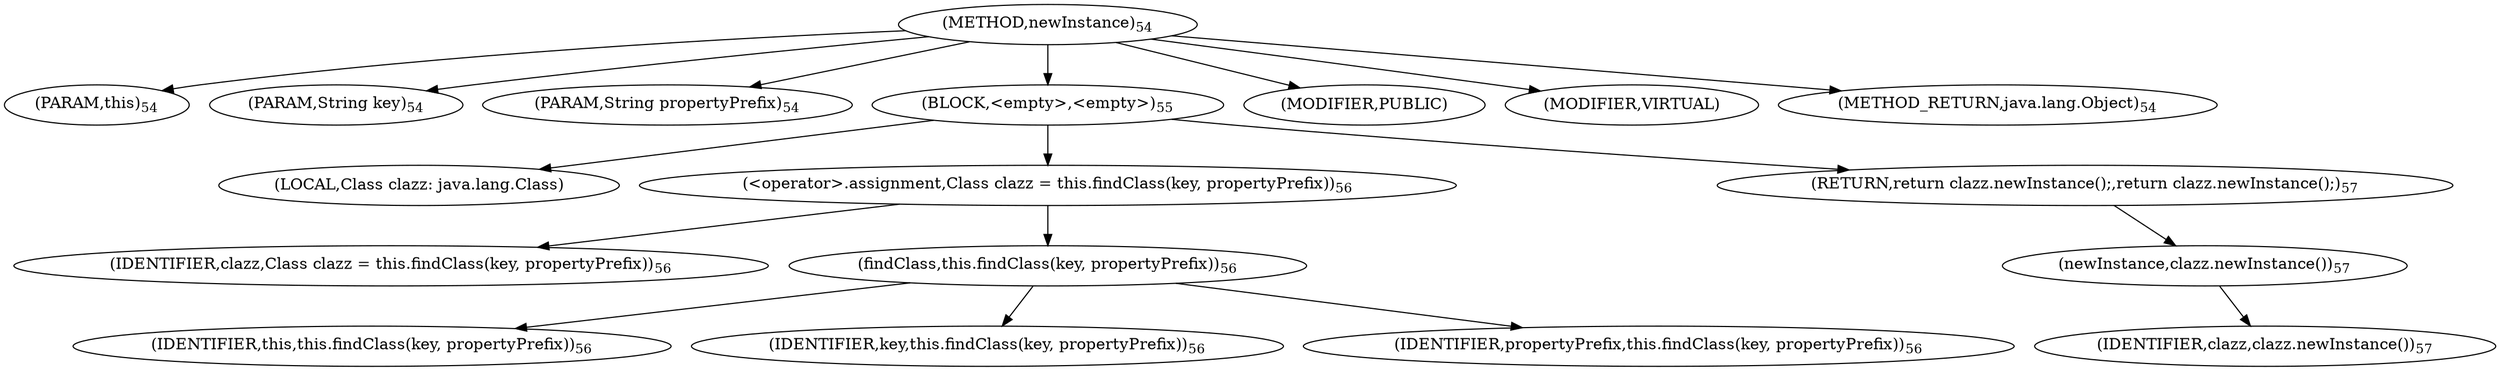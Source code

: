 digraph "newInstance" {  
"107" [label = <(METHOD,newInstance)<SUB>54</SUB>> ]
"10" [label = <(PARAM,this)<SUB>54</SUB>> ]
"108" [label = <(PARAM,String key)<SUB>54</SUB>> ]
"109" [label = <(PARAM,String propertyPrefix)<SUB>54</SUB>> ]
"110" [label = <(BLOCK,&lt;empty&gt;,&lt;empty&gt;)<SUB>55</SUB>> ]
"111" [label = <(LOCAL,Class clazz: java.lang.Class)> ]
"112" [label = <(&lt;operator&gt;.assignment,Class clazz = this.findClass(key, propertyPrefix))<SUB>56</SUB>> ]
"113" [label = <(IDENTIFIER,clazz,Class clazz = this.findClass(key, propertyPrefix))<SUB>56</SUB>> ]
"114" [label = <(findClass,this.findClass(key, propertyPrefix))<SUB>56</SUB>> ]
"9" [label = <(IDENTIFIER,this,this.findClass(key, propertyPrefix))<SUB>56</SUB>> ]
"115" [label = <(IDENTIFIER,key,this.findClass(key, propertyPrefix))<SUB>56</SUB>> ]
"116" [label = <(IDENTIFIER,propertyPrefix,this.findClass(key, propertyPrefix))<SUB>56</SUB>> ]
"117" [label = <(RETURN,return clazz.newInstance();,return clazz.newInstance();)<SUB>57</SUB>> ]
"118" [label = <(newInstance,clazz.newInstance())<SUB>57</SUB>> ]
"119" [label = <(IDENTIFIER,clazz,clazz.newInstance())<SUB>57</SUB>> ]
"120" [label = <(MODIFIER,PUBLIC)> ]
"121" [label = <(MODIFIER,VIRTUAL)> ]
"122" [label = <(METHOD_RETURN,java.lang.Object)<SUB>54</SUB>> ]
  "107" -> "10" 
  "107" -> "108" 
  "107" -> "109" 
  "107" -> "110" 
  "107" -> "120" 
  "107" -> "121" 
  "107" -> "122" 
  "110" -> "111" 
  "110" -> "112" 
  "110" -> "117" 
  "112" -> "113" 
  "112" -> "114" 
  "114" -> "9" 
  "114" -> "115" 
  "114" -> "116" 
  "117" -> "118" 
  "118" -> "119" 
}
